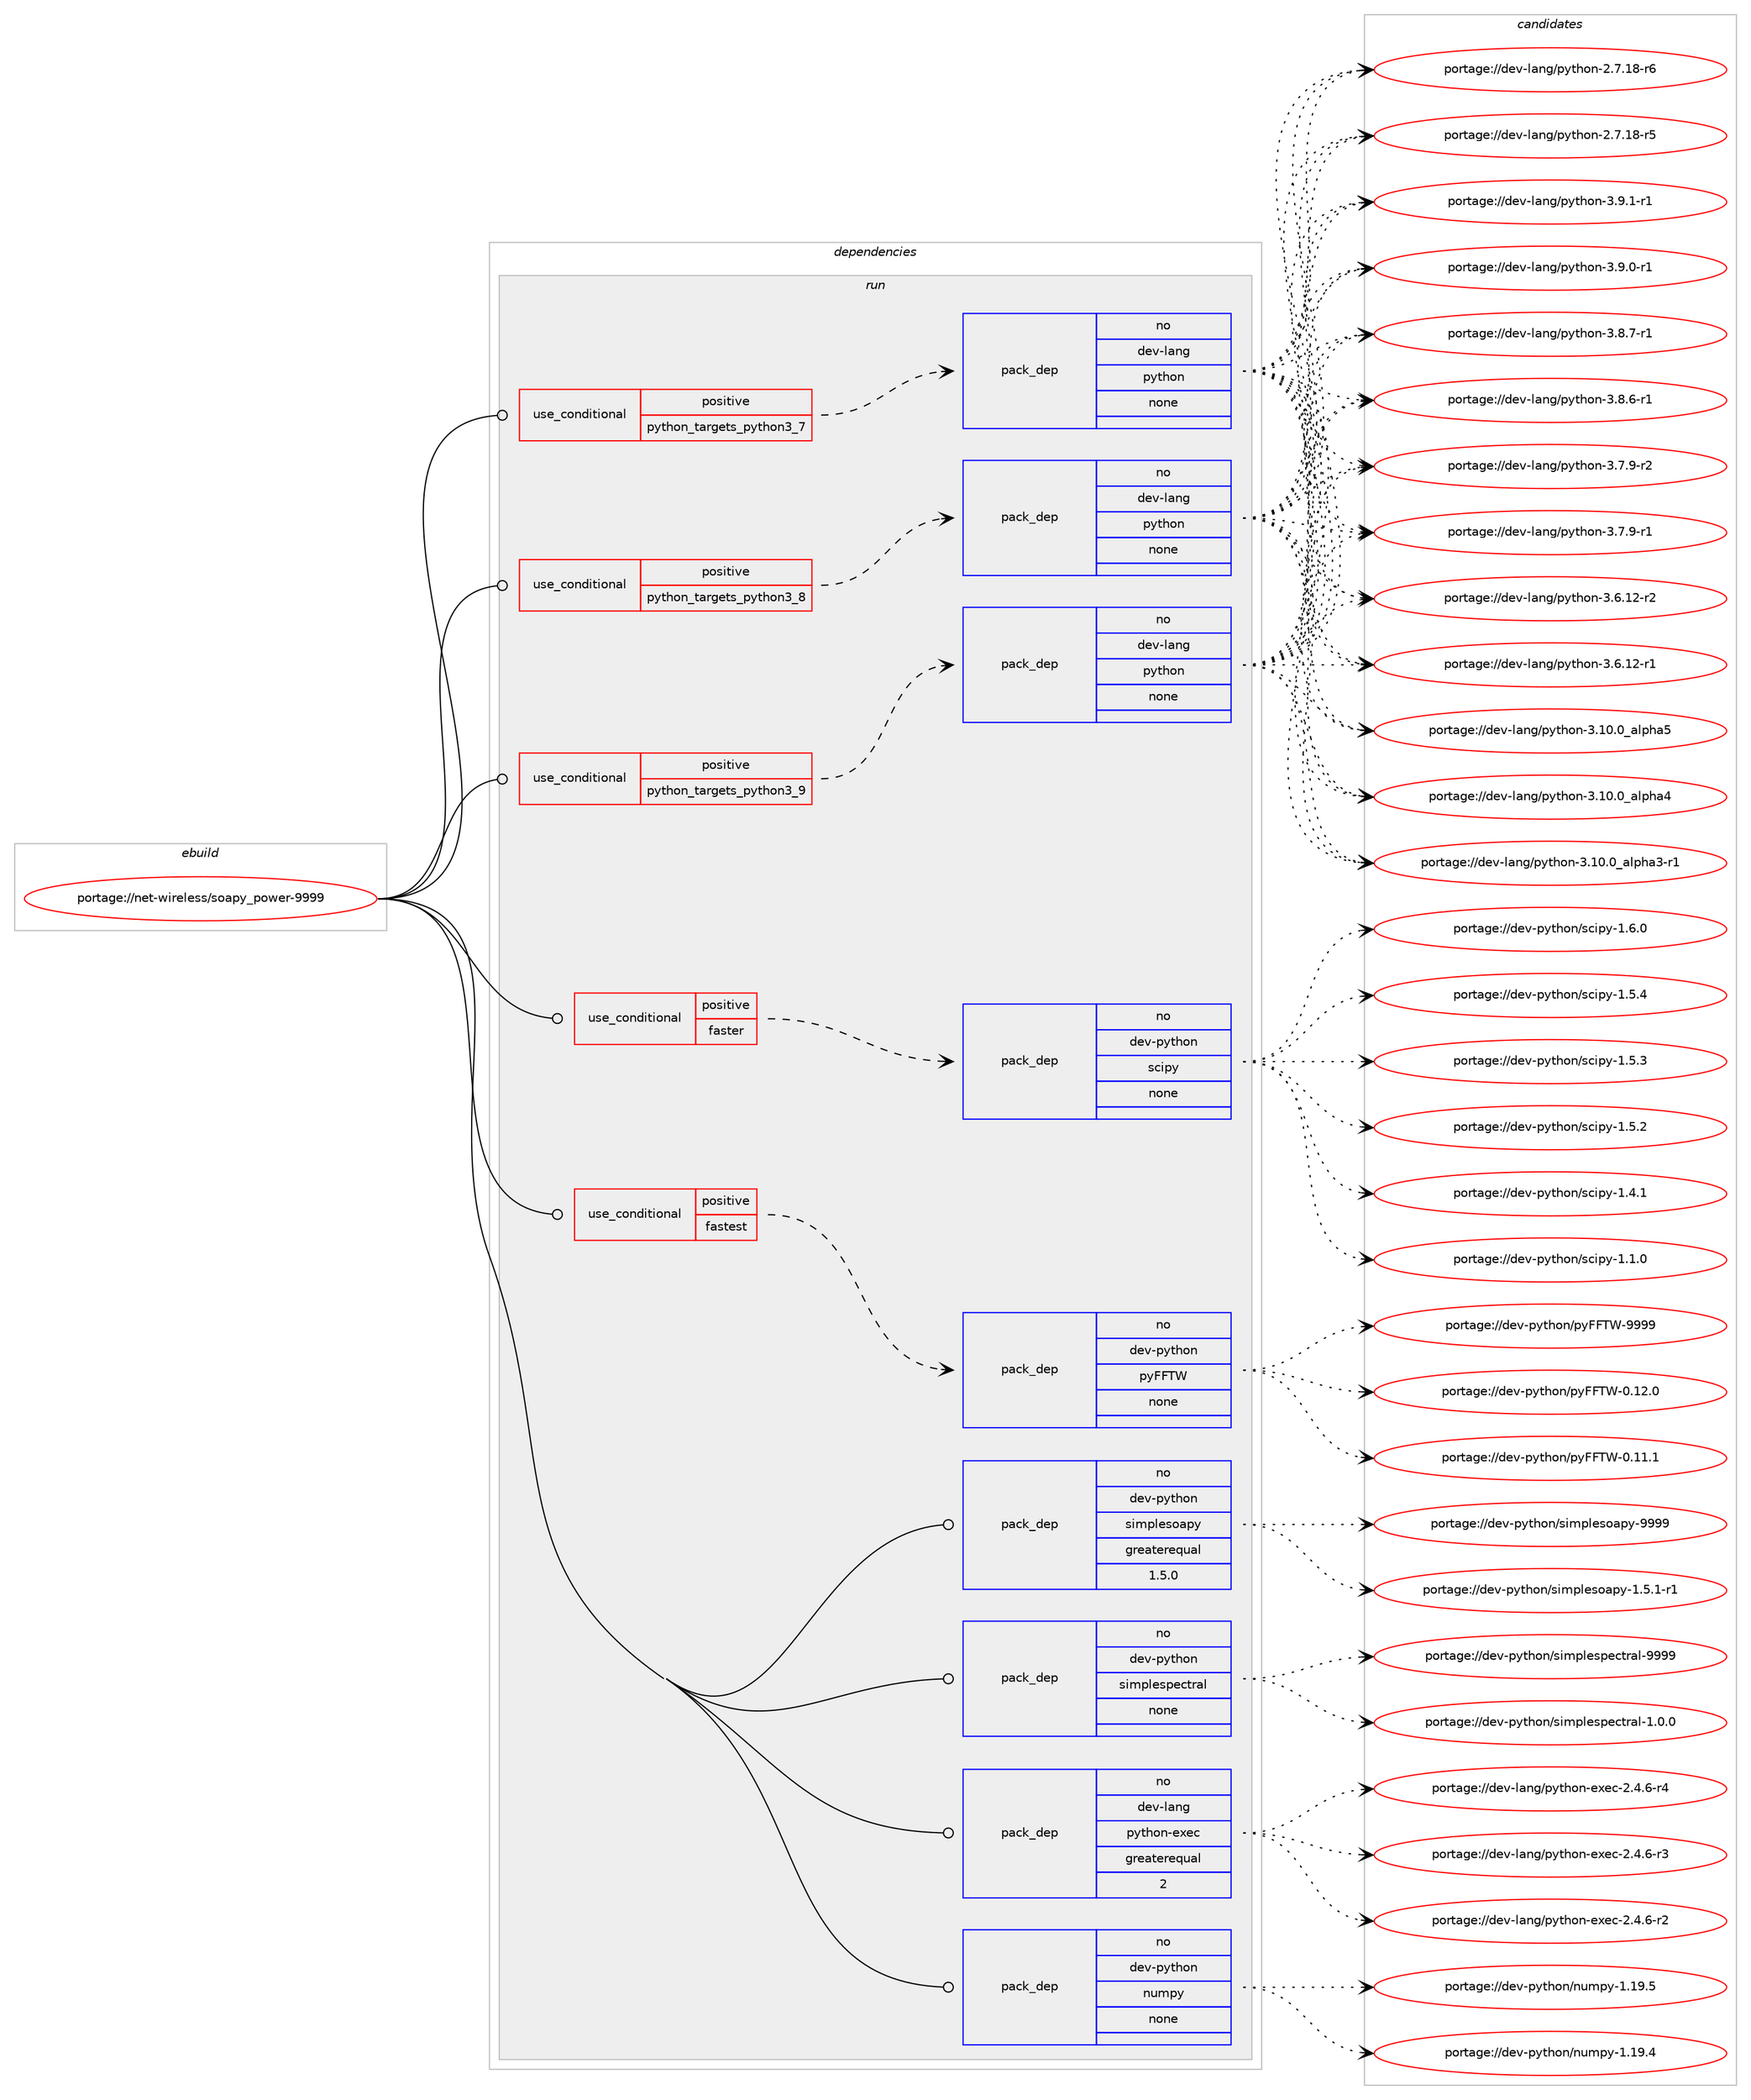 digraph prolog {

# *************
# Graph options
# *************

newrank=true;
concentrate=true;
compound=true;
graph [rankdir=LR,fontname=Helvetica,fontsize=10,ranksep=1.5];#, ranksep=2.5, nodesep=0.2];
edge  [arrowhead=vee];
node  [fontname=Helvetica,fontsize=10];

# **********
# The ebuild
# **********

subgraph cluster_leftcol {
color=gray;
label=<<i>ebuild</i>>;
id [label="portage://net-wireless/soapy_power-9999", color=red, width=4, href="../net-wireless/soapy_power-9999.svg"];
}

# ****************
# The dependencies
# ****************

subgraph cluster_midcol {
color=gray;
label=<<i>dependencies</i>>;
subgraph cluster_compile {
fillcolor="#eeeeee";
style=filled;
label=<<i>compile</i>>;
}
subgraph cluster_compileandrun {
fillcolor="#eeeeee";
style=filled;
label=<<i>compile and run</i>>;
}
subgraph cluster_run {
fillcolor="#eeeeee";
style=filled;
label=<<i>run</i>>;
subgraph cond6161 {
dependency20022 [label=<<TABLE BORDER="0" CELLBORDER="1" CELLSPACING="0" CELLPADDING="4"><TR><TD ROWSPAN="3" CELLPADDING="10">use_conditional</TD></TR><TR><TD>positive</TD></TR><TR><TD>faster</TD></TR></TABLE>>, shape=none, color=red];
subgraph pack13711 {
dependency20023 [label=<<TABLE BORDER="0" CELLBORDER="1" CELLSPACING="0" CELLPADDING="4" WIDTH="220"><TR><TD ROWSPAN="6" CELLPADDING="30">pack_dep</TD></TR><TR><TD WIDTH="110">no</TD></TR><TR><TD>dev-python</TD></TR><TR><TD>scipy</TD></TR><TR><TD>none</TD></TR><TR><TD></TD></TR></TABLE>>, shape=none, color=blue];
}
dependency20022:e -> dependency20023:w [weight=20,style="dashed",arrowhead="vee"];
}
id:e -> dependency20022:w [weight=20,style="solid",arrowhead="odot"];
subgraph cond6162 {
dependency20024 [label=<<TABLE BORDER="0" CELLBORDER="1" CELLSPACING="0" CELLPADDING="4"><TR><TD ROWSPAN="3" CELLPADDING="10">use_conditional</TD></TR><TR><TD>positive</TD></TR><TR><TD>fastest</TD></TR></TABLE>>, shape=none, color=red];
subgraph pack13712 {
dependency20025 [label=<<TABLE BORDER="0" CELLBORDER="1" CELLSPACING="0" CELLPADDING="4" WIDTH="220"><TR><TD ROWSPAN="6" CELLPADDING="30">pack_dep</TD></TR><TR><TD WIDTH="110">no</TD></TR><TR><TD>dev-python</TD></TR><TR><TD>pyFFTW</TD></TR><TR><TD>none</TD></TR><TR><TD></TD></TR></TABLE>>, shape=none, color=blue];
}
dependency20024:e -> dependency20025:w [weight=20,style="dashed",arrowhead="vee"];
}
id:e -> dependency20024:w [weight=20,style="solid",arrowhead="odot"];
subgraph cond6163 {
dependency20026 [label=<<TABLE BORDER="0" CELLBORDER="1" CELLSPACING="0" CELLPADDING="4"><TR><TD ROWSPAN="3" CELLPADDING="10">use_conditional</TD></TR><TR><TD>positive</TD></TR><TR><TD>python_targets_python3_7</TD></TR></TABLE>>, shape=none, color=red];
subgraph pack13713 {
dependency20027 [label=<<TABLE BORDER="0" CELLBORDER="1" CELLSPACING="0" CELLPADDING="4" WIDTH="220"><TR><TD ROWSPAN="6" CELLPADDING="30">pack_dep</TD></TR><TR><TD WIDTH="110">no</TD></TR><TR><TD>dev-lang</TD></TR><TR><TD>python</TD></TR><TR><TD>none</TD></TR><TR><TD></TD></TR></TABLE>>, shape=none, color=blue];
}
dependency20026:e -> dependency20027:w [weight=20,style="dashed",arrowhead="vee"];
}
id:e -> dependency20026:w [weight=20,style="solid",arrowhead="odot"];
subgraph cond6164 {
dependency20028 [label=<<TABLE BORDER="0" CELLBORDER="1" CELLSPACING="0" CELLPADDING="4"><TR><TD ROWSPAN="3" CELLPADDING="10">use_conditional</TD></TR><TR><TD>positive</TD></TR><TR><TD>python_targets_python3_8</TD></TR></TABLE>>, shape=none, color=red];
subgraph pack13714 {
dependency20029 [label=<<TABLE BORDER="0" CELLBORDER="1" CELLSPACING="0" CELLPADDING="4" WIDTH="220"><TR><TD ROWSPAN="6" CELLPADDING="30">pack_dep</TD></TR><TR><TD WIDTH="110">no</TD></TR><TR><TD>dev-lang</TD></TR><TR><TD>python</TD></TR><TR><TD>none</TD></TR><TR><TD></TD></TR></TABLE>>, shape=none, color=blue];
}
dependency20028:e -> dependency20029:w [weight=20,style="dashed",arrowhead="vee"];
}
id:e -> dependency20028:w [weight=20,style="solid",arrowhead="odot"];
subgraph cond6165 {
dependency20030 [label=<<TABLE BORDER="0" CELLBORDER="1" CELLSPACING="0" CELLPADDING="4"><TR><TD ROWSPAN="3" CELLPADDING="10">use_conditional</TD></TR><TR><TD>positive</TD></TR><TR><TD>python_targets_python3_9</TD></TR></TABLE>>, shape=none, color=red];
subgraph pack13715 {
dependency20031 [label=<<TABLE BORDER="0" CELLBORDER="1" CELLSPACING="0" CELLPADDING="4" WIDTH="220"><TR><TD ROWSPAN="6" CELLPADDING="30">pack_dep</TD></TR><TR><TD WIDTH="110">no</TD></TR><TR><TD>dev-lang</TD></TR><TR><TD>python</TD></TR><TR><TD>none</TD></TR><TR><TD></TD></TR></TABLE>>, shape=none, color=blue];
}
dependency20030:e -> dependency20031:w [weight=20,style="dashed",arrowhead="vee"];
}
id:e -> dependency20030:w [weight=20,style="solid",arrowhead="odot"];
subgraph pack13716 {
dependency20032 [label=<<TABLE BORDER="0" CELLBORDER="1" CELLSPACING="0" CELLPADDING="4" WIDTH="220"><TR><TD ROWSPAN="6" CELLPADDING="30">pack_dep</TD></TR><TR><TD WIDTH="110">no</TD></TR><TR><TD>dev-lang</TD></TR><TR><TD>python-exec</TD></TR><TR><TD>greaterequal</TD></TR><TR><TD>2</TD></TR></TABLE>>, shape=none, color=blue];
}
id:e -> dependency20032:w [weight=20,style="solid",arrowhead="odot"];
subgraph pack13717 {
dependency20033 [label=<<TABLE BORDER="0" CELLBORDER="1" CELLSPACING="0" CELLPADDING="4" WIDTH="220"><TR><TD ROWSPAN="6" CELLPADDING="30">pack_dep</TD></TR><TR><TD WIDTH="110">no</TD></TR><TR><TD>dev-python</TD></TR><TR><TD>numpy</TD></TR><TR><TD>none</TD></TR><TR><TD></TD></TR></TABLE>>, shape=none, color=blue];
}
id:e -> dependency20033:w [weight=20,style="solid",arrowhead="odot"];
subgraph pack13718 {
dependency20034 [label=<<TABLE BORDER="0" CELLBORDER="1" CELLSPACING="0" CELLPADDING="4" WIDTH="220"><TR><TD ROWSPAN="6" CELLPADDING="30">pack_dep</TD></TR><TR><TD WIDTH="110">no</TD></TR><TR><TD>dev-python</TD></TR><TR><TD>simplesoapy</TD></TR><TR><TD>greaterequal</TD></TR><TR><TD>1.5.0</TD></TR></TABLE>>, shape=none, color=blue];
}
id:e -> dependency20034:w [weight=20,style="solid",arrowhead="odot"];
subgraph pack13719 {
dependency20035 [label=<<TABLE BORDER="0" CELLBORDER="1" CELLSPACING="0" CELLPADDING="4" WIDTH="220"><TR><TD ROWSPAN="6" CELLPADDING="30">pack_dep</TD></TR><TR><TD WIDTH="110">no</TD></TR><TR><TD>dev-python</TD></TR><TR><TD>simplespectral</TD></TR><TR><TD>none</TD></TR><TR><TD></TD></TR></TABLE>>, shape=none, color=blue];
}
id:e -> dependency20035:w [weight=20,style="solid",arrowhead="odot"];
}
}

# **************
# The candidates
# **************

subgraph cluster_choices {
rank=same;
color=gray;
label=<<i>candidates</i>>;

subgraph choice13711 {
color=black;
nodesep=1;
choice100101118451121211161041111104711599105112121454946544648 [label="portage://dev-python/scipy-1.6.0", color=red, width=4,href="../dev-python/scipy-1.6.0.svg"];
choice100101118451121211161041111104711599105112121454946534652 [label="portage://dev-python/scipy-1.5.4", color=red, width=4,href="../dev-python/scipy-1.5.4.svg"];
choice100101118451121211161041111104711599105112121454946534651 [label="portage://dev-python/scipy-1.5.3", color=red, width=4,href="../dev-python/scipy-1.5.3.svg"];
choice100101118451121211161041111104711599105112121454946534650 [label="portage://dev-python/scipy-1.5.2", color=red, width=4,href="../dev-python/scipy-1.5.2.svg"];
choice100101118451121211161041111104711599105112121454946524649 [label="portage://dev-python/scipy-1.4.1", color=red, width=4,href="../dev-python/scipy-1.4.1.svg"];
choice100101118451121211161041111104711599105112121454946494648 [label="portage://dev-python/scipy-1.1.0", color=red, width=4,href="../dev-python/scipy-1.1.0.svg"];
dependency20023:e -> choice100101118451121211161041111104711599105112121454946544648:w [style=dotted,weight="100"];
dependency20023:e -> choice100101118451121211161041111104711599105112121454946534652:w [style=dotted,weight="100"];
dependency20023:e -> choice100101118451121211161041111104711599105112121454946534651:w [style=dotted,weight="100"];
dependency20023:e -> choice100101118451121211161041111104711599105112121454946534650:w [style=dotted,weight="100"];
dependency20023:e -> choice100101118451121211161041111104711599105112121454946524649:w [style=dotted,weight="100"];
dependency20023:e -> choice100101118451121211161041111104711599105112121454946494648:w [style=dotted,weight="100"];
}
subgraph choice13712 {
color=black;
nodesep=1;
choice1001011184511212111610411111047112121707084874557575757 [label="portage://dev-python/pyFFTW-9999", color=red, width=4,href="../dev-python/pyFFTW-9999.svg"];
choice10010111845112121116104111110471121217070848745484649504648 [label="portage://dev-python/pyFFTW-0.12.0", color=red, width=4,href="../dev-python/pyFFTW-0.12.0.svg"];
choice10010111845112121116104111110471121217070848745484649494649 [label="portage://dev-python/pyFFTW-0.11.1", color=red, width=4,href="../dev-python/pyFFTW-0.11.1.svg"];
dependency20025:e -> choice1001011184511212111610411111047112121707084874557575757:w [style=dotted,weight="100"];
dependency20025:e -> choice10010111845112121116104111110471121217070848745484649504648:w [style=dotted,weight="100"];
dependency20025:e -> choice10010111845112121116104111110471121217070848745484649494649:w [style=dotted,weight="100"];
}
subgraph choice13713 {
color=black;
nodesep=1;
choice1001011184510897110103471121211161041111104551465746494511449 [label="portage://dev-lang/python-3.9.1-r1", color=red, width=4,href="../dev-lang/python-3.9.1-r1.svg"];
choice1001011184510897110103471121211161041111104551465746484511449 [label="portage://dev-lang/python-3.9.0-r1", color=red, width=4,href="../dev-lang/python-3.9.0-r1.svg"];
choice1001011184510897110103471121211161041111104551465646554511449 [label="portage://dev-lang/python-3.8.7-r1", color=red, width=4,href="../dev-lang/python-3.8.7-r1.svg"];
choice1001011184510897110103471121211161041111104551465646544511449 [label="portage://dev-lang/python-3.8.6-r1", color=red, width=4,href="../dev-lang/python-3.8.6-r1.svg"];
choice1001011184510897110103471121211161041111104551465546574511450 [label="portage://dev-lang/python-3.7.9-r2", color=red, width=4,href="../dev-lang/python-3.7.9-r2.svg"];
choice1001011184510897110103471121211161041111104551465546574511449 [label="portage://dev-lang/python-3.7.9-r1", color=red, width=4,href="../dev-lang/python-3.7.9-r1.svg"];
choice100101118451089711010347112121116104111110455146544649504511450 [label="portage://dev-lang/python-3.6.12-r2", color=red, width=4,href="../dev-lang/python-3.6.12-r2.svg"];
choice100101118451089711010347112121116104111110455146544649504511449 [label="portage://dev-lang/python-3.6.12-r1", color=red, width=4,href="../dev-lang/python-3.6.12-r1.svg"];
choice1001011184510897110103471121211161041111104551464948464895971081121049753 [label="portage://dev-lang/python-3.10.0_alpha5", color=red, width=4,href="../dev-lang/python-3.10.0_alpha5.svg"];
choice1001011184510897110103471121211161041111104551464948464895971081121049752 [label="portage://dev-lang/python-3.10.0_alpha4", color=red, width=4,href="../dev-lang/python-3.10.0_alpha4.svg"];
choice10010111845108971101034711212111610411111045514649484648959710811210497514511449 [label="portage://dev-lang/python-3.10.0_alpha3-r1", color=red, width=4,href="../dev-lang/python-3.10.0_alpha3-r1.svg"];
choice100101118451089711010347112121116104111110455046554649564511454 [label="portage://dev-lang/python-2.7.18-r6", color=red, width=4,href="../dev-lang/python-2.7.18-r6.svg"];
choice100101118451089711010347112121116104111110455046554649564511453 [label="portage://dev-lang/python-2.7.18-r5", color=red, width=4,href="../dev-lang/python-2.7.18-r5.svg"];
dependency20027:e -> choice1001011184510897110103471121211161041111104551465746494511449:w [style=dotted,weight="100"];
dependency20027:e -> choice1001011184510897110103471121211161041111104551465746484511449:w [style=dotted,weight="100"];
dependency20027:e -> choice1001011184510897110103471121211161041111104551465646554511449:w [style=dotted,weight="100"];
dependency20027:e -> choice1001011184510897110103471121211161041111104551465646544511449:w [style=dotted,weight="100"];
dependency20027:e -> choice1001011184510897110103471121211161041111104551465546574511450:w [style=dotted,weight="100"];
dependency20027:e -> choice1001011184510897110103471121211161041111104551465546574511449:w [style=dotted,weight="100"];
dependency20027:e -> choice100101118451089711010347112121116104111110455146544649504511450:w [style=dotted,weight="100"];
dependency20027:e -> choice100101118451089711010347112121116104111110455146544649504511449:w [style=dotted,weight="100"];
dependency20027:e -> choice1001011184510897110103471121211161041111104551464948464895971081121049753:w [style=dotted,weight="100"];
dependency20027:e -> choice1001011184510897110103471121211161041111104551464948464895971081121049752:w [style=dotted,weight="100"];
dependency20027:e -> choice10010111845108971101034711212111610411111045514649484648959710811210497514511449:w [style=dotted,weight="100"];
dependency20027:e -> choice100101118451089711010347112121116104111110455046554649564511454:w [style=dotted,weight="100"];
dependency20027:e -> choice100101118451089711010347112121116104111110455046554649564511453:w [style=dotted,weight="100"];
}
subgraph choice13714 {
color=black;
nodesep=1;
choice1001011184510897110103471121211161041111104551465746494511449 [label="portage://dev-lang/python-3.9.1-r1", color=red, width=4,href="../dev-lang/python-3.9.1-r1.svg"];
choice1001011184510897110103471121211161041111104551465746484511449 [label="portage://dev-lang/python-3.9.0-r1", color=red, width=4,href="../dev-lang/python-3.9.0-r1.svg"];
choice1001011184510897110103471121211161041111104551465646554511449 [label="portage://dev-lang/python-3.8.7-r1", color=red, width=4,href="../dev-lang/python-3.8.7-r1.svg"];
choice1001011184510897110103471121211161041111104551465646544511449 [label="portage://dev-lang/python-3.8.6-r1", color=red, width=4,href="../dev-lang/python-3.8.6-r1.svg"];
choice1001011184510897110103471121211161041111104551465546574511450 [label="portage://dev-lang/python-3.7.9-r2", color=red, width=4,href="../dev-lang/python-3.7.9-r2.svg"];
choice1001011184510897110103471121211161041111104551465546574511449 [label="portage://dev-lang/python-3.7.9-r1", color=red, width=4,href="../dev-lang/python-3.7.9-r1.svg"];
choice100101118451089711010347112121116104111110455146544649504511450 [label="portage://dev-lang/python-3.6.12-r2", color=red, width=4,href="../dev-lang/python-3.6.12-r2.svg"];
choice100101118451089711010347112121116104111110455146544649504511449 [label="portage://dev-lang/python-3.6.12-r1", color=red, width=4,href="../dev-lang/python-3.6.12-r1.svg"];
choice1001011184510897110103471121211161041111104551464948464895971081121049753 [label="portage://dev-lang/python-3.10.0_alpha5", color=red, width=4,href="../dev-lang/python-3.10.0_alpha5.svg"];
choice1001011184510897110103471121211161041111104551464948464895971081121049752 [label="portage://dev-lang/python-3.10.0_alpha4", color=red, width=4,href="../dev-lang/python-3.10.0_alpha4.svg"];
choice10010111845108971101034711212111610411111045514649484648959710811210497514511449 [label="portage://dev-lang/python-3.10.0_alpha3-r1", color=red, width=4,href="../dev-lang/python-3.10.0_alpha3-r1.svg"];
choice100101118451089711010347112121116104111110455046554649564511454 [label="portage://dev-lang/python-2.7.18-r6", color=red, width=4,href="../dev-lang/python-2.7.18-r6.svg"];
choice100101118451089711010347112121116104111110455046554649564511453 [label="portage://dev-lang/python-2.7.18-r5", color=red, width=4,href="../dev-lang/python-2.7.18-r5.svg"];
dependency20029:e -> choice1001011184510897110103471121211161041111104551465746494511449:w [style=dotted,weight="100"];
dependency20029:e -> choice1001011184510897110103471121211161041111104551465746484511449:w [style=dotted,weight="100"];
dependency20029:e -> choice1001011184510897110103471121211161041111104551465646554511449:w [style=dotted,weight="100"];
dependency20029:e -> choice1001011184510897110103471121211161041111104551465646544511449:w [style=dotted,weight="100"];
dependency20029:e -> choice1001011184510897110103471121211161041111104551465546574511450:w [style=dotted,weight="100"];
dependency20029:e -> choice1001011184510897110103471121211161041111104551465546574511449:w [style=dotted,weight="100"];
dependency20029:e -> choice100101118451089711010347112121116104111110455146544649504511450:w [style=dotted,weight="100"];
dependency20029:e -> choice100101118451089711010347112121116104111110455146544649504511449:w [style=dotted,weight="100"];
dependency20029:e -> choice1001011184510897110103471121211161041111104551464948464895971081121049753:w [style=dotted,weight="100"];
dependency20029:e -> choice1001011184510897110103471121211161041111104551464948464895971081121049752:w [style=dotted,weight="100"];
dependency20029:e -> choice10010111845108971101034711212111610411111045514649484648959710811210497514511449:w [style=dotted,weight="100"];
dependency20029:e -> choice100101118451089711010347112121116104111110455046554649564511454:w [style=dotted,weight="100"];
dependency20029:e -> choice100101118451089711010347112121116104111110455046554649564511453:w [style=dotted,weight="100"];
}
subgraph choice13715 {
color=black;
nodesep=1;
choice1001011184510897110103471121211161041111104551465746494511449 [label="portage://dev-lang/python-3.9.1-r1", color=red, width=4,href="../dev-lang/python-3.9.1-r1.svg"];
choice1001011184510897110103471121211161041111104551465746484511449 [label="portage://dev-lang/python-3.9.0-r1", color=red, width=4,href="../dev-lang/python-3.9.0-r1.svg"];
choice1001011184510897110103471121211161041111104551465646554511449 [label="portage://dev-lang/python-3.8.7-r1", color=red, width=4,href="../dev-lang/python-3.8.7-r1.svg"];
choice1001011184510897110103471121211161041111104551465646544511449 [label="portage://dev-lang/python-3.8.6-r1", color=red, width=4,href="../dev-lang/python-3.8.6-r1.svg"];
choice1001011184510897110103471121211161041111104551465546574511450 [label="portage://dev-lang/python-3.7.9-r2", color=red, width=4,href="../dev-lang/python-3.7.9-r2.svg"];
choice1001011184510897110103471121211161041111104551465546574511449 [label="portage://dev-lang/python-3.7.9-r1", color=red, width=4,href="../dev-lang/python-3.7.9-r1.svg"];
choice100101118451089711010347112121116104111110455146544649504511450 [label="portage://dev-lang/python-3.6.12-r2", color=red, width=4,href="../dev-lang/python-3.6.12-r2.svg"];
choice100101118451089711010347112121116104111110455146544649504511449 [label="portage://dev-lang/python-3.6.12-r1", color=red, width=4,href="../dev-lang/python-3.6.12-r1.svg"];
choice1001011184510897110103471121211161041111104551464948464895971081121049753 [label="portage://dev-lang/python-3.10.0_alpha5", color=red, width=4,href="../dev-lang/python-3.10.0_alpha5.svg"];
choice1001011184510897110103471121211161041111104551464948464895971081121049752 [label="portage://dev-lang/python-3.10.0_alpha4", color=red, width=4,href="../dev-lang/python-3.10.0_alpha4.svg"];
choice10010111845108971101034711212111610411111045514649484648959710811210497514511449 [label="portage://dev-lang/python-3.10.0_alpha3-r1", color=red, width=4,href="../dev-lang/python-3.10.0_alpha3-r1.svg"];
choice100101118451089711010347112121116104111110455046554649564511454 [label="portage://dev-lang/python-2.7.18-r6", color=red, width=4,href="../dev-lang/python-2.7.18-r6.svg"];
choice100101118451089711010347112121116104111110455046554649564511453 [label="portage://dev-lang/python-2.7.18-r5", color=red, width=4,href="../dev-lang/python-2.7.18-r5.svg"];
dependency20031:e -> choice1001011184510897110103471121211161041111104551465746494511449:w [style=dotted,weight="100"];
dependency20031:e -> choice1001011184510897110103471121211161041111104551465746484511449:w [style=dotted,weight="100"];
dependency20031:e -> choice1001011184510897110103471121211161041111104551465646554511449:w [style=dotted,weight="100"];
dependency20031:e -> choice1001011184510897110103471121211161041111104551465646544511449:w [style=dotted,weight="100"];
dependency20031:e -> choice1001011184510897110103471121211161041111104551465546574511450:w [style=dotted,weight="100"];
dependency20031:e -> choice1001011184510897110103471121211161041111104551465546574511449:w [style=dotted,weight="100"];
dependency20031:e -> choice100101118451089711010347112121116104111110455146544649504511450:w [style=dotted,weight="100"];
dependency20031:e -> choice100101118451089711010347112121116104111110455146544649504511449:w [style=dotted,weight="100"];
dependency20031:e -> choice1001011184510897110103471121211161041111104551464948464895971081121049753:w [style=dotted,weight="100"];
dependency20031:e -> choice1001011184510897110103471121211161041111104551464948464895971081121049752:w [style=dotted,weight="100"];
dependency20031:e -> choice10010111845108971101034711212111610411111045514649484648959710811210497514511449:w [style=dotted,weight="100"];
dependency20031:e -> choice100101118451089711010347112121116104111110455046554649564511454:w [style=dotted,weight="100"];
dependency20031:e -> choice100101118451089711010347112121116104111110455046554649564511453:w [style=dotted,weight="100"];
}
subgraph choice13716 {
color=black;
nodesep=1;
choice10010111845108971101034711212111610411111045101120101994550465246544511452 [label="portage://dev-lang/python-exec-2.4.6-r4", color=red, width=4,href="../dev-lang/python-exec-2.4.6-r4.svg"];
choice10010111845108971101034711212111610411111045101120101994550465246544511451 [label="portage://dev-lang/python-exec-2.4.6-r3", color=red, width=4,href="../dev-lang/python-exec-2.4.6-r3.svg"];
choice10010111845108971101034711212111610411111045101120101994550465246544511450 [label="portage://dev-lang/python-exec-2.4.6-r2", color=red, width=4,href="../dev-lang/python-exec-2.4.6-r2.svg"];
dependency20032:e -> choice10010111845108971101034711212111610411111045101120101994550465246544511452:w [style=dotted,weight="100"];
dependency20032:e -> choice10010111845108971101034711212111610411111045101120101994550465246544511451:w [style=dotted,weight="100"];
dependency20032:e -> choice10010111845108971101034711212111610411111045101120101994550465246544511450:w [style=dotted,weight="100"];
}
subgraph choice13717 {
color=black;
nodesep=1;
choice100101118451121211161041111104711011710911212145494649574653 [label="portage://dev-python/numpy-1.19.5", color=red, width=4,href="../dev-python/numpy-1.19.5.svg"];
choice100101118451121211161041111104711011710911212145494649574652 [label="portage://dev-python/numpy-1.19.4", color=red, width=4,href="../dev-python/numpy-1.19.4.svg"];
dependency20033:e -> choice100101118451121211161041111104711011710911212145494649574653:w [style=dotted,weight="100"];
dependency20033:e -> choice100101118451121211161041111104711011710911212145494649574652:w [style=dotted,weight="100"];
}
subgraph choice13718 {
color=black;
nodesep=1;
choice1001011184511212111610411111047115105109112108101115111971121214557575757 [label="portage://dev-python/simplesoapy-9999", color=red, width=4,href="../dev-python/simplesoapy-9999.svg"];
choice1001011184511212111610411111047115105109112108101115111971121214549465346494511449 [label="portage://dev-python/simplesoapy-1.5.1-r1", color=red, width=4,href="../dev-python/simplesoapy-1.5.1-r1.svg"];
dependency20034:e -> choice1001011184511212111610411111047115105109112108101115111971121214557575757:w [style=dotted,weight="100"];
dependency20034:e -> choice1001011184511212111610411111047115105109112108101115111971121214549465346494511449:w [style=dotted,weight="100"];
}
subgraph choice13719 {
color=black;
nodesep=1;
choice100101118451121211161041111104711510510911210810111511210199116114971084557575757 [label="portage://dev-python/simplespectral-9999", color=red, width=4,href="../dev-python/simplespectral-9999.svg"];
choice10010111845112121116104111110471151051091121081011151121019911611497108454946484648 [label="portage://dev-python/simplespectral-1.0.0", color=red, width=4,href="../dev-python/simplespectral-1.0.0.svg"];
dependency20035:e -> choice100101118451121211161041111104711510510911210810111511210199116114971084557575757:w [style=dotted,weight="100"];
dependency20035:e -> choice10010111845112121116104111110471151051091121081011151121019911611497108454946484648:w [style=dotted,weight="100"];
}
}

}
